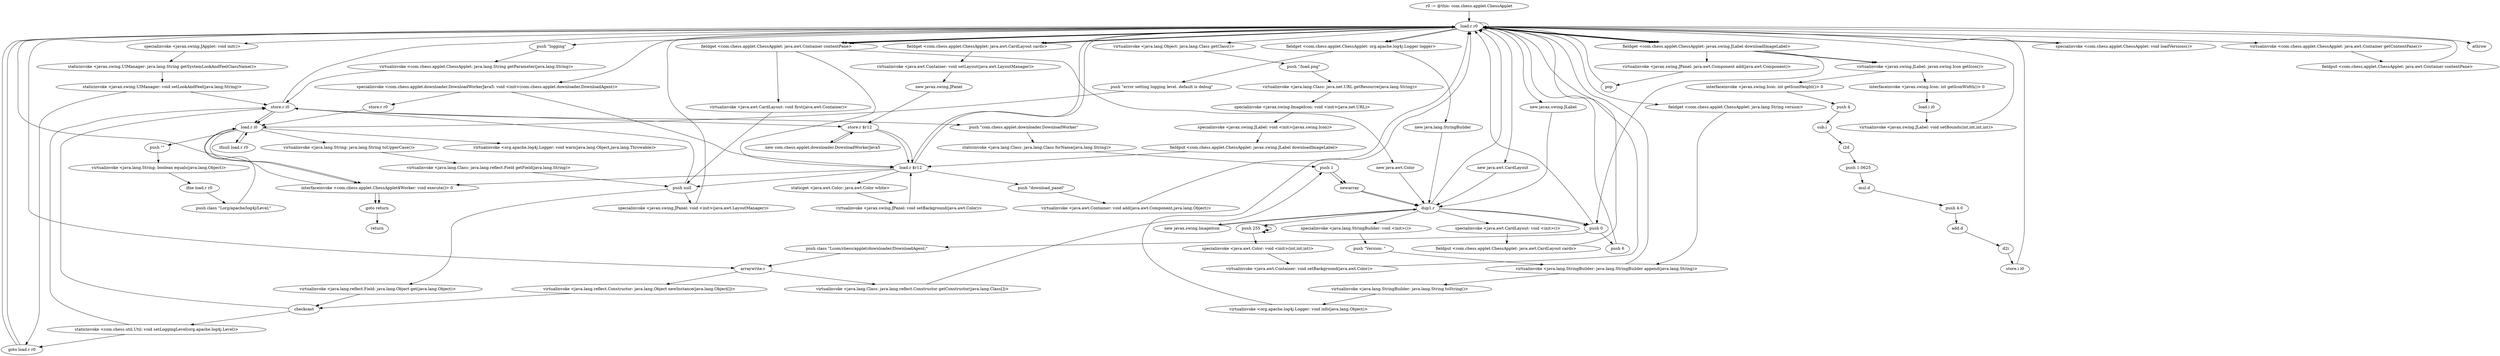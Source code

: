 digraph "" {
    "r0 := @this: com.chess.applet.ChessApplet"
    "load.r r0"
    "r0 := @this: com.chess.applet.ChessApplet"->"load.r r0";
    "specialinvoke <javax.swing.JApplet: void init()>"
    "load.r r0"->"specialinvoke <javax.swing.JApplet: void init()>";
    "staticinvoke <javax.swing.UIManager: java.lang.String getSystemLookAndFeelClassName()>"
    "specialinvoke <javax.swing.JApplet: void init()>"->"staticinvoke <javax.swing.UIManager: java.lang.String getSystemLookAndFeelClassName()>";
    "staticinvoke <javax.swing.UIManager: void setLookAndFeel(java.lang.String)>"
    "staticinvoke <javax.swing.UIManager: java.lang.String getSystemLookAndFeelClassName()>"->"staticinvoke <javax.swing.UIManager: void setLookAndFeel(java.lang.String)>";
    "goto load.r r0"
    "staticinvoke <javax.swing.UIManager: void setLookAndFeel(java.lang.String)>"->"goto load.r r0";
    "goto load.r r0"->"load.r r0";
    "push \"logging\""
    "load.r r0"->"push \"logging\"";
    "virtualinvoke <com.chess.applet.ChessApplet: java.lang.String getParameter(java.lang.String)>"
    "push \"logging\""->"virtualinvoke <com.chess.applet.ChessApplet: java.lang.String getParameter(java.lang.String)>";
    "store.r i0"
    "virtualinvoke <com.chess.applet.ChessApplet: java.lang.String getParameter(java.lang.String)>"->"store.r i0";
    "load.r i0"
    "store.r i0"->"load.r i0";
    "ifnull load.r r0"
    "load.r i0"->"ifnull load.r r0";
    "ifnull load.r r0"->"load.r i0";
    "push \"\""
    "load.r i0"->"push \"\"";
    "virtualinvoke <java.lang.String: boolean equals(java.lang.Object)>"
    "push \"\""->"virtualinvoke <java.lang.String: boolean equals(java.lang.Object)>";
    "ifne load.r r0"
    "virtualinvoke <java.lang.String: boolean equals(java.lang.Object)>"->"ifne load.r r0";
    "push class \"Lorg/apache/log4j/Level;\""
    "ifne load.r r0"->"push class \"Lorg/apache/log4j/Level;\"";
    "push class \"Lorg/apache/log4j/Level;\""->"load.r i0";
    "virtualinvoke <java.lang.String: java.lang.String toUpperCase()>"
    "load.r i0"->"virtualinvoke <java.lang.String: java.lang.String toUpperCase()>";
    "virtualinvoke <java.lang.Class: java.lang.reflect.Field getField(java.lang.String)>"
    "virtualinvoke <java.lang.String: java.lang.String toUpperCase()>"->"virtualinvoke <java.lang.Class: java.lang.reflect.Field getField(java.lang.String)>";
    "push null"
    "virtualinvoke <java.lang.Class: java.lang.reflect.Field getField(java.lang.String)>"->"push null";
    "virtualinvoke <java.lang.reflect.Field: java.lang.Object get(java.lang.Object)>"
    "push null"->"virtualinvoke <java.lang.reflect.Field: java.lang.Object get(java.lang.Object)>";
    "checkcast"
    "virtualinvoke <java.lang.reflect.Field: java.lang.Object get(java.lang.Object)>"->"checkcast";
    "staticinvoke <com.chess.util.Util: void setLoggingLevel(org.apache.log4j.Level)>"
    "checkcast"->"staticinvoke <com.chess.util.Util: void setLoggingLevel(org.apache.log4j.Level)>";
    "staticinvoke <com.chess.util.Util: void setLoggingLevel(org.apache.log4j.Level)>"->"goto load.r r0";
    "goto load.r r0"->"load.r r0";
    "specialinvoke <com.chess.applet.ChessApplet: void loadVersions()>"
    "load.r r0"->"specialinvoke <com.chess.applet.ChessApplet: void loadVersions()>";
    "specialinvoke <com.chess.applet.ChessApplet: void loadVersions()>"->"load.r r0";
    "fieldget <com.chess.applet.ChessApplet: org.apache.log4j.Logger logger>"
    "load.r r0"->"fieldget <com.chess.applet.ChessApplet: org.apache.log4j.Logger logger>";
    "new java.lang.StringBuilder"
    "fieldget <com.chess.applet.ChessApplet: org.apache.log4j.Logger logger>"->"new java.lang.StringBuilder";
    "dup1.r"
    "new java.lang.StringBuilder"->"dup1.r";
    "specialinvoke <java.lang.StringBuilder: void <init>()>"
    "dup1.r"->"specialinvoke <java.lang.StringBuilder: void <init>()>";
    "push \"Version: \""
    "specialinvoke <java.lang.StringBuilder: void <init>()>"->"push \"Version: \"";
    "virtualinvoke <java.lang.StringBuilder: java.lang.StringBuilder append(java.lang.String)>"
    "push \"Version: \""->"virtualinvoke <java.lang.StringBuilder: java.lang.StringBuilder append(java.lang.String)>";
    "virtualinvoke <java.lang.StringBuilder: java.lang.StringBuilder append(java.lang.String)>"->"load.r r0";
    "fieldget <com.chess.applet.ChessApplet: java.lang.String version>"
    "load.r r0"->"fieldget <com.chess.applet.ChessApplet: java.lang.String version>";
    "fieldget <com.chess.applet.ChessApplet: java.lang.String version>"->"virtualinvoke <java.lang.StringBuilder: java.lang.StringBuilder append(java.lang.String)>";
    "virtualinvoke <java.lang.StringBuilder: java.lang.String toString()>"
    "virtualinvoke <java.lang.StringBuilder: java.lang.StringBuilder append(java.lang.String)>"->"virtualinvoke <java.lang.StringBuilder: java.lang.String toString()>";
    "virtualinvoke <org.apache.log4j.Logger: void info(java.lang.Object)>"
    "virtualinvoke <java.lang.StringBuilder: java.lang.String toString()>"->"virtualinvoke <org.apache.log4j.Logger: void info(java.lang.Object)>";
    "virtualinvoke <org.apache.log4j.Logger: void info(java.lang.Object)>"->"load.r r0";
    "load.r r0"->"load.r r0";
    "virtualinvoke <com.chess.applet.ChessApplet: java.awt.Container getContentPane()>"
    "load.r r0"->"virtualinvoke <com.chess.applet.ChessApplet: java.awt.Container getContentPane()>";
    "fieldput <com.chess.applet.ChessApplet: java.awt.Container contentPane>"
    "virtualinvoke <com.chess.applet.ChessApplet: java.awt.Container getContentPane()>"->"fieldput <com.chess.applet.ChessApplet: java.awt.Container contentPane>";
    "fieldput <com.chess.applet.ChessApplet: java.awt.Container contentPane>"->"load.r r0";
    "fieldget <com.chess.applet.ChessApplet: java.awt.Container contentPane>"
    "load.r r0"->"fieldget <com.chess.applet.ChessApplet: java.awt.Container contentPane>";
    "new java.awt.Color"
    "fieldget <com.chess.applet.ChessApplet: java.awt.Container contentPane>"->"new java.awt.Color";
    "new java.awt.Color"->"dup1.r";
    "push 255"
    "dup1.r"->"push 255";
    "push 255"->"push 255";
    "push 255"->"push 255";
    "specialinvoke <java.awt.Color: void <init>(int,int,int)>"
    "push 255"->"specialinvoke <java.awt.Color: void <init>(int,int,int)>";
    "virtualinvoke <java.awt.Container: void setBackground(java.awt.Color)>"
    "specialinvoke <java.awt.Color: void <init>(int,int,int)>"->"virtualinvoke <java.awt.Container: void setBackground(java.awt.Color)>";
    "virtualinvoke <java.awt.Container: void setBackground(java.awt.Color)>"->"load.r r0";
    "new java.awt.CardLayout"
    "load.r r0"->"new java.awt.CardLayout";
    "new java.awt.CardLayout"->"dup1.r";
    "specialinvoke <java.awt.CardLayout: void <init>()>"
    "dup1.r"->"specialinvoke <java.awt.CardLayout: void <init>()>";
    "fieldput <com.chess.applet.ChessApplet: java.awt.CardLayout cards>"
    "specialinvoke <java.awt.CardLayout: void <init>()>"->"fieldput <com.chess.applet.ChessApplet: java.awt.CardLayout cards>";
    "fieldput <com.chess.applet.ChessApplet: java.awt.CardLayout cards>"->"load.r r0";
    "load.r r0"->"fieldget <com.chess.applet.ChessApplet: java.awt.Container contentPane>";
    "fieldget <com.chess.applet.ChessApplet: java.awt.Container contentPane>"->"load.r r0";
    "fieldget <com.chess.applet.ChessApplet: java.awt.CardLayout cards>"
    "load.r r0"->"fieldget <com.chess.applet.ChessApplet: java.awt.CardLayout cards>";
    "virtualinvoke <java.awt.Container: void setLayout(java.awt.LayoutManager)>"
    "fieldget <com.chess.applet.ChessApplet: java.awt.CardLayout cards>"->"virtualinvoke <java.awt.Container: void setLayout(java.awt.LayoutManager)>";
    "new javax.swing.JPanel"
    "virtualinvoke <java.awt.Container: void setLayout(java.awt.LayoutManager)>"->"new javax.swing.JPanel";
    "store.r $r12"
    "new javax.swing.JPanel"->"store.r $r12";
    "load.r $r12"
    "store.r $r12"->"load.r $r12";
    "load.r $r12"->"push null";
    "specialinvoke <javax.swing.JPanel: void <init>(java.awt.LayoutManager)>"
    "push null"->"specialinvoke <javax.swing.JPanel: void <init>(java.awt.LayoutManager)>";
    "specialinvoke <javax.swing.JPanel: void <init>(java.awt.LayoutManager)>"->"load.r r0";
    "new javax.swing.JLabel"
    "load.r r0"->"new javax.swing.JLabel";
    "new javax.swing.JLabel"->"dup1.r";
    "new javax.swing.ImageIcon"
    "dup1.r"->"new javax.swing.ImageIcon";
    "new javax.swing.ImageIcon"->"dup1.r";
    "dup1.r"->"load.r r0";
    "virtualinvoke <java.lang.Object: java.lang.Class getClass()>"
    "load.r r0"->"virtualinvoke <java.lang.Object: java.lang.Class getClass()>";
    "push \"/load.png\""
    "virtualinvoke <java.lang.Object: java.lang.Class getClass()>"->"push \"/load.png\"";
    "virtualinvoke <java.lang.Class: java.net.URL getResource(java.lang.String)>"
    "push \"/load.png\""->"virtualinvoke <java.lang.Class: java.net.URL getResource(java.lang.String)>";
    "specialinvoke <javax.swing.ImageIcon: void <init>(java.net.URL)>"
    "virtualinvoke <java.lang.Class: java.net.URL getResource(java.lang.String)>"->"specialinvoke <javax.swing.ImageIcon: void <init>(java.net.URL)>";
    "specialinvoke <javax.swing.JLabel: void <init>(javax.swing.Icon)>"
    "specialinvoke <javax.swing.ImageIcon: void <init>(java.net.URL)>"->"specialinvoke <javax.swing.JLabel: void <init>(javax.swing.Icon)>";
    "fieldput <com.chess.applet.ChessApplet: javax.swing.JLabel downloadImageLabel>"
    "specialinvoke <javax.swing.JLabel: void <init>(javax.swing.Icon)>"->"fieldput <com.chess.applet.ChessApplet: javax.swing.JLabel downloadImageLabel>";
    "fieldput <com.chess.applet.ChessApplet: javax.swing.JLabel downloadImageLabel>"->"load.r $r12";
    "staticget <java.awt.Color: java.awt.Color white>"
    "load.r $r12"->"staticget <java.awt.Color: java.awt.Color white>";
    "virtualinvoke <javax.swing.JPanel: void setBackground(java.awt.Color)>"
    "staticget <java.awt.Color: java.awt.Color white>"->"virtualinvoke <javax.swing.JPanel: void setBackground(java.awt.Color)>";
    "virtualinvoke <javax.swing.JPanel: void setBackground(java.awt.Color)>"->"load.r $r12";
    "load.r $r12"->"load.r r0";
    "fieldget <com.chess.applet.ChessApplet: javax.swing.JLabel downloadImageLabel>"
    "load.r r0"->"fieldget <com.chess.applet.ChessApplet: javax.swing.JLabel downloadImageLabel>";
    "virtualinvoke <javax.swing.JPanel: java.awt.Component add(java.awt.Component)>"
    "fieldget <com.chess.applet.ChessApplet: javax.swing.JLabel downloadImageLabel>"->"virtualinvoke <javax.swing.JPanel: java.awt.Component add(java.awt.Component)>";
    "pop"
    "virtualinvoke <javax.swing.JPanel: java.awt.Component add(java.awt.Component)>"->"pop";
    "pop"->"load.r r0";
    "load.r r0"->"fieldget <com.chess.applet.ChessApplet: javax.swing.JLabel downloadImageLabel>";
    "virtualinvoke <javax.swing.JLabel: javax.swing.Icon getIcon()>"
    "fieldget <com.chess.applet.ChessApplet: javax.swing.JLabel downloadImageLabel>"->"virtualinvoke <javax.swing.JLabel: javax.swing.Icon getIcon()>";
    "interfaceinvoke <javax.swing.Icon: int getIconHeight()> 0"
    "virtualinvoke <javax.swing.JLabel: javax.swing.Icon getIcon()>"->"interfaceinvoke <javax.swing.Icon: int getIconHeight()> 0";
    "push 4"
    "interfaceinvoke <javax.swing.Icon: int getIconHeight()> 0"->"push 4";
    "sub.i"
    "push 4"->"sub.i";
    "i2d"
    "sub.i"->"i2d";
    "push 1.0625"
    "i2d"->"push 1.0625";
    "mul.d"
    "push 1.0625"->"mul.d";
    "push 4.0"
    "mul.d"->"push 4.0";
    "add.d"
    "push 4.0"->"add.d";
    "d2i"
    "add.d"->"d2i";
    "store.i i0"
    "d2i"->"store.i i0";
    "store.i i0"->"load.r r0";
    "load.r r0"->"fieldget <com.chess.applet.ChessApplet: javax.swing.JLabel downloadImageLabel>";
    "push 0"
    "fieldget <com.chess.applet.ChessApplet: javax.swing.JLabel downloadImageLabel>"->"push 0";
    "push 6"
    "push 0"->"push 6";
    "push 6"->"load.r r0";
    "load.r r0"->"fieldget <com.chess.applet.ChessApplet: javax.swing.JLabel downloadImageLabel>";
    "fieldget <com.chess.applet.ChessApplet: javax.swing.JLabel downloadImageLabel>"->"virtualinvoke <javax.swing.JLabel: javax.swing.Icon getIcon()>";
    "interfaceinvoke <javax.swing.Icon: int getIconWidth()> 0"
    "virtualinvoke <javax.swing.JLabel: javax.swing.Icon getIcon()>"->"interfaceinvoke <javax.swing.Icon: int getIconWidth()> 0";
    "load.i i0"
    "interfaceinvoke <javax.swing.Icon: int getIconWidth()> 0"->"load.i i0";
    "virtualinvoke <javax.swing.JLabel: void setBounds(int,int,int,int)>"
    "load.i i0"->"virtualinvoke <javax.swing.JLabel: void setBounds(int,int,int,int)>";
    "virtualinvoke <javax.swing.JLabel: void setBounds(int,int,int,int)>"->"load.r r0";
    "load.r r0"->"fieldget <com.chess.applet.ChessApplet: java.awt.Container contentPane>";
    "fieldget <com.chess.applet.ChessApplet: java.awt.Container contentPane>"->"load.r $r12";
    "push \"download_panel\""
    "load.r $r12"->"push \"download_panel\"";
    "virtualinvoke <java.awt.Container: void add(java.awt.Component,java.lang.Object)>"
    "push \"download_panel\""->"virtualinvoke <java.awt.Container: void add(java.awt.Component,java.lang.Object)>";
    "virtualinvoke <java.awt.Container: void add(java.awt.Component,java.lang.Object)>"->"load.r r0";
    "load.r r0"->"fieldget <com.chess.applet.ChessApplet: java.awt.CardLayout cards>";
    "fieldget <com.chess.applet.ChessApplet: java.awt.CardLayout cards>"->"load.r r0";
    "load.r r0"->"fieldget <com.chess.applet.ChessApplet: java.awt.Container contentPane>";
    "virtualinvoke <java.awt.CardLayout: void first(java.awt.Container)>"
    "fieldget <com.chess.applet.ChessApplet: java.awt.Container contentPane>"->"virtualinvoke <java.awt.CardLayout: void first(java.awt.Container)>";
    "virtualinvoke <java.awt.CardLayout: void first(java.awt.Container)>"->"push null";
    "push null"->"store.r i0";
    "store.r i0"->"store.r $r12";
    "new com.chess.applet.downloader.DownloadWorkerJava5"
    "store.r $r12"->"new com.chess.applet.downloader.DownloadWorkerJava5";
    "new com.chess.applet.downloader.DownloadWorkerJava5"->"store.r $r12";
    "store.r $r12"->"load.r $r12";
    "load.r $r12"->"load.r r0";
    "specialinvoke <com.chess.applet.downloader.DownloadWorkerJava5: void <init>(com.chess.applet.downloader.DownloadAgent)>"
    "load.r r0"->"specialinvoke <com.chess.applet.downloader.DownloadWorkerJava5: void <init>(com.chess.applet.downloader.DownloadAgent)>";
    "specialinvoke <com.chess.applet.downloader.DownloadWorkerJava5: void <init>(com.chess.applet.downloader.DownloadAgent)>"->"load.r $r12";
    "interfaceinvoke <com.chess.applet.ChessApplet$Worker: void execute()> 0"
    "load.r $r12"->"interfaceinvoke <com.chess.applet.ChessApplet$Worker: void execute()> 0";
    "goto return"
    "interfaceinvoke <com.chess.applet.ChessApplet$Worker: void execute()> 0"->"goto return";
    "return"
    "goto return"->"return";
    "store.r r0"
    "specialinvoke <com.chess.applet.downloader.DownloadWorkerJava5: void <init>(com.chess.applet.downloader.DownloadAgent)>"->"store.r r0";
    "store.r r0"->"load.r i0";
    "load.r i0"->"interfaceinvoke <com.chess.applet.ChessApplet$Worker: void execute()> 0";
    "interfaceinvoke <com.chess.applet.ChessApplet$Worker: void execute()> 0"->"load.r r0";
    "athrow"
    "load.r r0"->"athrow";
    "push \"com.chess.applet.downloader.DownloadWorker\""
    "store.r i0"->"push \"com.chess.applet.downloader.DownloadWorker\"";
    "staticinvoke <java.lang.Class: java.lang.Class forName(java.lang.String)>"
    "push \"com.chess.applet.downloader.DownloadWorker\""->"staticinvoke <java.lang.Class: java.lang.Class forName(java.lang.String)>";
    "push 1"
    "staticinvoke <java.lang.Class: java.lang.Class forName(java.lang.String)>"->"push 1";
    "newarray"
    "push 1"->"newarray";
    "newarray"->"dup1.r";
    "dup1.r"->"push 0";
    "push class \"Lcom/chess/applet/downloader/DownloadAgent;\""
    "push 0"->"push class \"Lcom/chess/applet/downloader/DownloadAgent;\"";
    "arraywrite.r"
    "push class \"Lcom/chess/applet/downloader/DownloadAgent;\""->"arraywrite.r";
    "virtualinvoke <java.lang.Class: java.lang.reflect.Constructor getConstructor(java.lang.Class[])>"
    "arraywrite.r"->"virtualinvoke <java.lang.Class: java.lang.reflect.Constructor getConstructor(java.lang.Class[])>";
    "virtualinvoke <java.lang.Class: java.lang.reflect.Constructor getConstructor(java.lang.Class[])>"->"push 1";
    "push 1"->"newarray";
    "newarray"->"dup1.r";
    "dup1.r"->"push 0";
    "push 0"->"load.r r0";
    "load.r r0"->"arraywrite.r";
    "virtualinvoke <java.lang.reflect.Constructor: java.lang.Object newInstance(java.lang.Object[])>"
    "arraywrite.r"->"virtualinvoke <java.lang.reflect.Constructor: java.lang.Object newInstance(java.lang.Object[])>";
    "virtualinvoke <java.lang.reflect.Constructor: java.lang.Object newInstance(java.lang.Object[])>"->"checkcast";
    "checkcast"->"store.r i0";
    "store.r i0"->"load.r i0";
    "load.r i0"->"interfaceinvoke <com.chess.applet.ChessApplet$Worker: void execute()> 0";
    "interfaceinvoke <com.chess.applet.ChessApplet$Worker: void execute()> 0"->"goto return";
    "staticinvoke <com.chess.util.Util: void setLoggingLevel(org.apache.log4j.Level)>"->"store.r i0";
    "store.r i0"->"load.r r0";
    "load.r r0"->"fieldget <com.chess.applet.ChessApplet: org.apache.log4j.Logger logger>";
    "push \"error setting logging level. default is debug\""
    "fieldget <com.chess.applet.ChessApplet: org.apache.log4j.Logger logger>"->"push \"error setting logging level. default is debug\"";
    "push \"error setting logging level. default is debug\""->"load.r i0";
    "virtualinvoke <org.apache.log4j.Logger: void warn(java.lang.Object,java.lang.Throwable)>"
    "load.r i0"->"virtualinvoke <org.apache.log4j.Logger: void warn(java.lang.Object,java.lang.Throwable)>";
    "staticinvoke <javax.swing.UIManager: void setLookAndFeel(java.lang.String)>"->"store.r i0";
}
